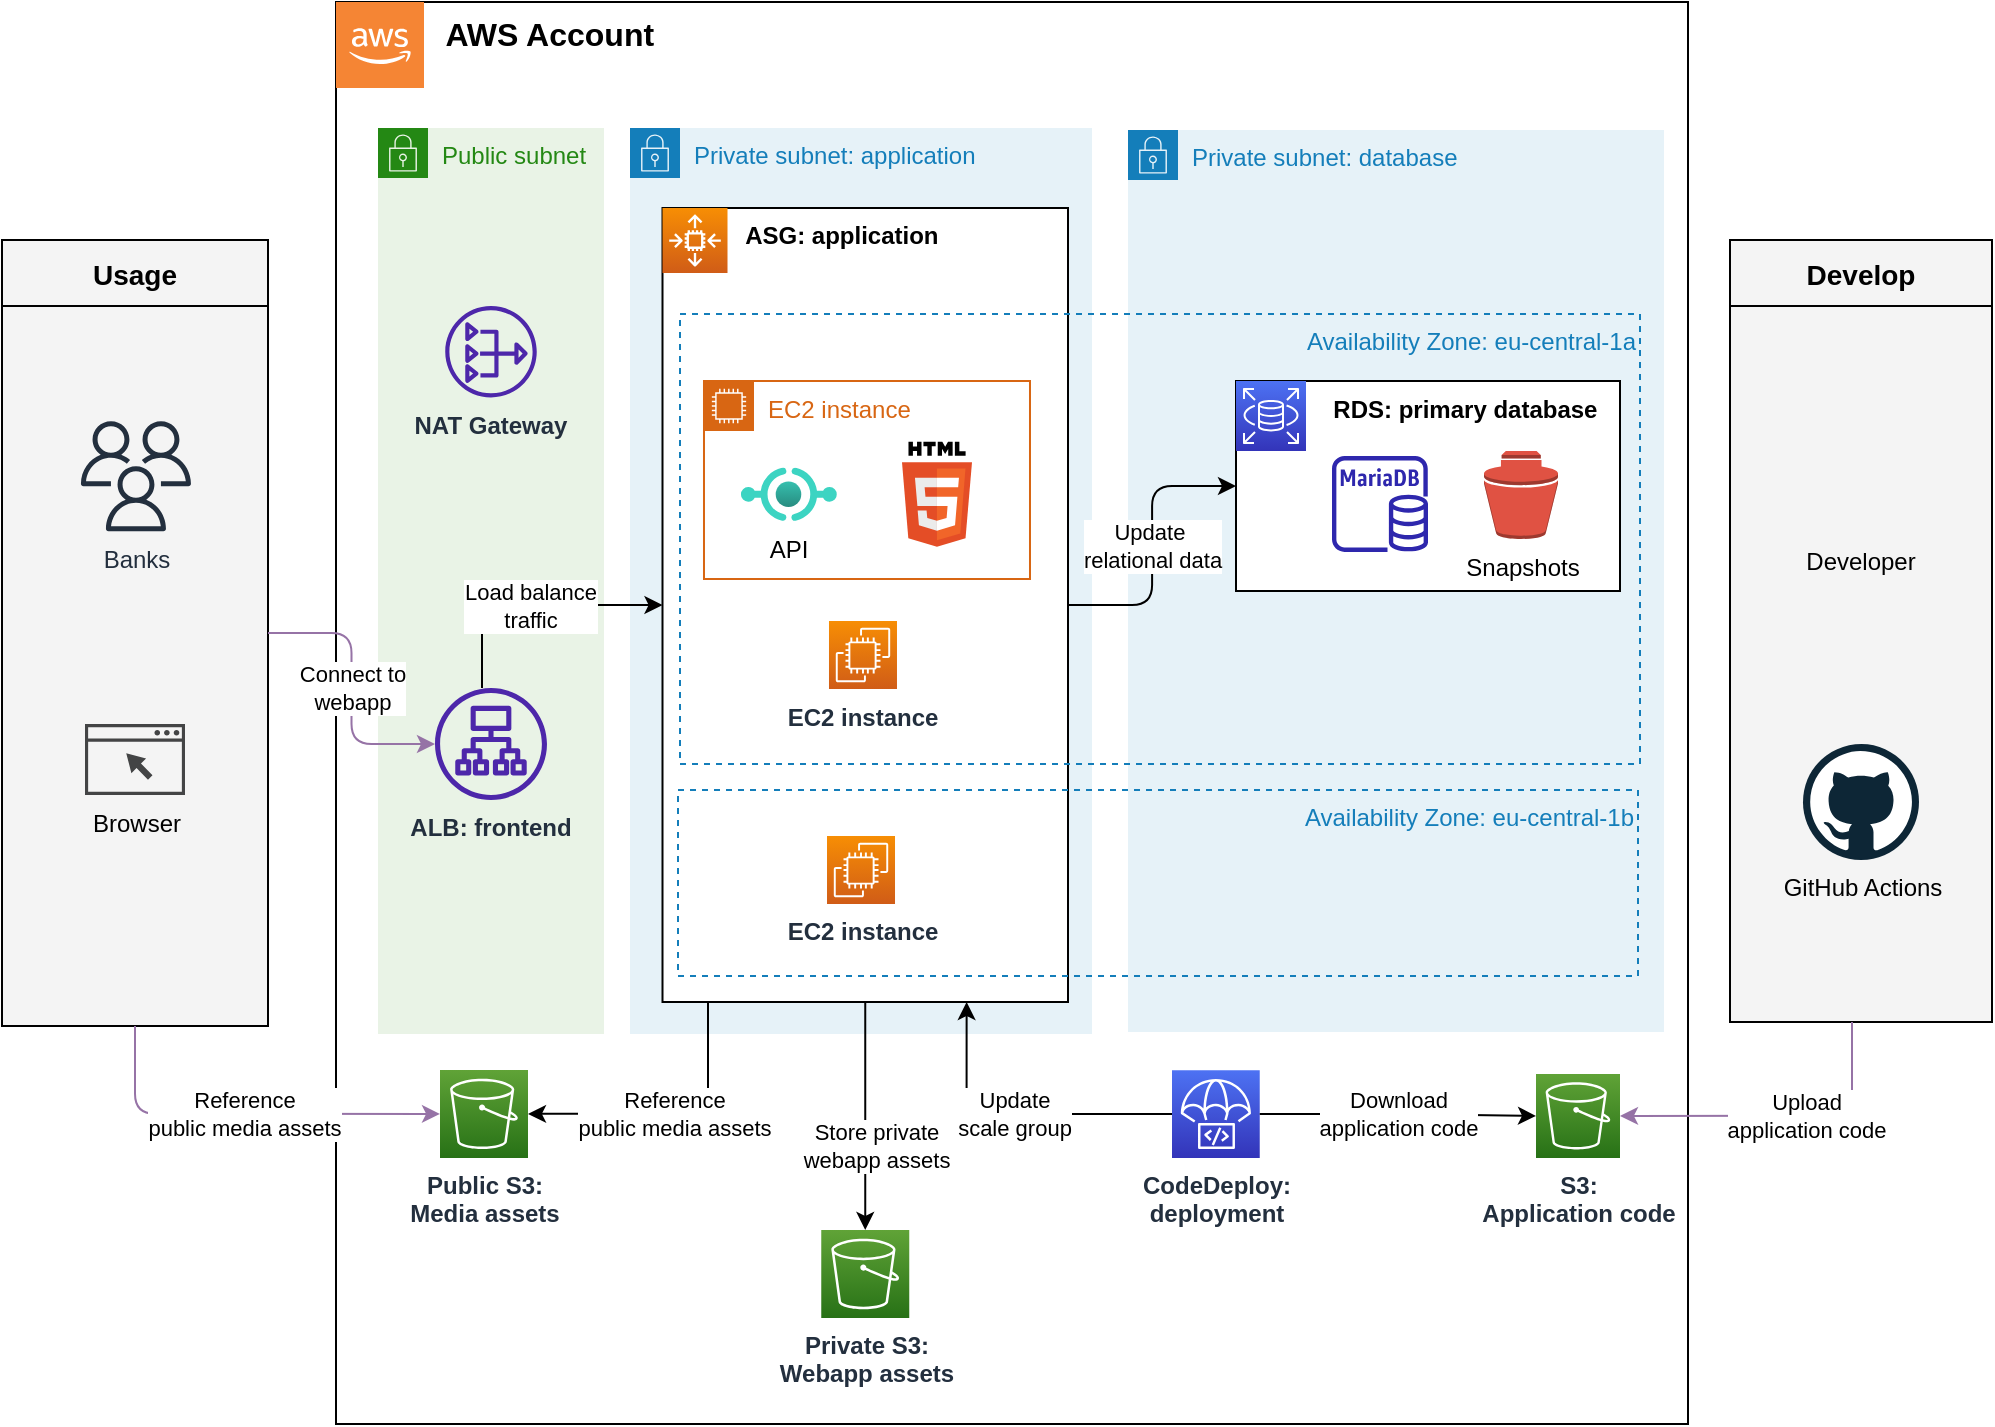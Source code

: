 <mxfile version="24.8.4">
  <diagram id="Ht1M8jgEwFfnCIfOTk4-" name="Page-1">
    <mxGraphModel dx="1434" dy="795" grid="0" gridSize="10" guides="1" tooltips="1" connect="1" arrows="1" fold="1" page="1" pageScale="1" pageWidth="827" pageHeight="1169" math="0" shadow="0">
      <root>
        <mxCell id="0" />
        <mxCell id="1" parent="0" />
        <mxCell id="75" value="Availability Zone: eu-west-1" style="fillColor=none;strokeColor=#147EBA;dashed=1;verticalAlign=top;fontStyle=0;fontColor=#147EBA;align=right;" parent="1" vertex="1">
          <mxGeometry x="496" y="225.5" width="480" height="226.5" as="geometry" />
        </mxCell>
        <mxCell id="jZVaUwOg5UY3L9NAnvdq-59" value="Usage" style="swimlane;fontSize=14;align=center;swimlaneFillColor=#f4f4f4;fillColor=#f4f4f4;startSize=33;container=1;pointerEvents=0;collapsible=0;recursiveResize=0;flipH=0;" parent="1" vertex="1">
          <mxGeometry x="158" y="185" width="133" height="393" as="geometry" />
        </mxCell>
        <mxCell id="jZVaUwOg5UY3L9NAnvdq-88" value="Banks" style="outlineConnect=0;fontColor=#232F3E;gradientColor=none;fillColor=#232F3E;strokeColor=none;dashed=0;verticalLabelPosition=bottom;verticalAlign=top;align=center;html=1;fontSize=12;fontStyle=0;aspect=fixed;pointerEvents=1;shape=mxgraph.aws4.users;labelBackgroundColor=none;flipH=0;" parent="jZVaUwOg5UY3L9NAnvdq-59" vertex="1">
          <mxGeometry x="39.47" y="90.67" width="55" height="55" as="geometry" />
        </mxCell>
        <mxCell id="145" value="Browser" style="sketch=0;pointerEvents=1;shadow=0;dashed=0;html=1;strokeColor=none;fillColor=#434445;aspect=fixed;labelPosition=center;verticalLabelPosition=bottom;verticalAlign=top;align=center;outlineConnect=0;shape=mxgraph.vvd.web_browser;" parent="jZVaUwOg5UY3L9NAnvdq-59" vertex="1">
          <mxGeometry x="41.5" y="242" width="50" height="35.5" as="geometry" />
        </mxCell>
        <mxCell id="xhr_TZZTxCjoBMvcMktU-22" value="&lt;b&gt;&lt;font style=&quot;font-size: 16px;&quot;&gt;&amp;nbsp; &amp;nbsp; &amp;nbsp; &amp;nbsp; &amp;nbsp; &amp;nbsp; AWS Account&lt;/font&gt;&lt;/b&gt;" style="rounded=0;whiteSpace=wrap;html=1;fontSize=12;align=left;labelPosition=center;verticalLabelPosition=middle;verticalAlign=top;" parent="1" vertex="1">
          <mxGeometry x="325" y="66" width="676" height="711" as="geometry" />
        </mxCell>
        <mxCell id="49" value="" style="outlineConnect=0;dashed=0;verticalLabelPosition=bottom;verticalAlign=top;align=center;html=1;shape=mxgraph.aws3.cloud_2;fillColor=#F58534;gradientColor=none;" parent="1" vertex="1">
          <mxGeometry x="325" y="66" width="44" height="43" as="geometry" />
        </mxCell>
        <mxCell id="57" value="Private subnet: database" style="points=[[0,0],[0.25,0],[0.5,0],[0.75,0],[1,0],[1,0.25],[1,0.5],[1,0.75],[1,1],[0.75,1],[0.5,1],[0.25,1],[0,1],[0,0.75],[0,0.5],[0,0.25]];outlineConnect=0;gradientColor=none;html=1;whiteSpace=wrap;fontSize=12;fontStyle=0;container=1;pointerEvents=0;collapsible=0;recursiveResize=0;shape=mxgraph.aws4.group;grIcon=mxgraph.aws4.group_security_group;grStroke=0;strokeColor=#147EBA;fillColor=#E6F2F8;verticalAlign=top;align=left;spacingLeft=30;fontColor=#147EBA;dashed=0;" parent="1" vertex="1">
          <mxGeometry x="721" y="130" width="268" height="451" as="geometry" />
        </mxCell>
        <mxCell id="56" value="Public subnet" style="points=[[0,0],[0.25,0],[0.5,0],[0.75,0],[1,0],[1,0.25],[1,0.5],[1,0.75],[1,1],[0.75,1],[0.5,1],[0.25,1],[0,1],[0,0.75],[0,0.5],[0,0.25]];outlineConnect=0;gradientColor=none;html=1;whiteSpace=wrap;fontSize=12;fontStyle=0;container=1;pointerEvents=0;collapsible=0;recursiveResize=0;shape=mxgraph.aws4.group;grIcon=mxgraph.aws4.group_security_group;grStroke=0;strokeColor=#248814;fillColor=#E9F3E6;verticalAlign=top;align=left;spacingLeft=30;fontColor=#248814;dashed=0;" parent="1" vertex="1">
          <mxGeometry x="346" y="129" width="113" height="453" as="geometry" />
        </mxCell>
        <mxCell id="118" value="NAT Gateway" style="sketch=0;outlineConnect=0;fontColor=#232F3E;gradientColor=none;fillColor=#4D27AA;strokeColor=none;dashed=0;verticalLabelPosition=bottom;verticalAlign=top;align=center;html=1;fontSize=12;fontStyle=1;aspect=fixed;pointerEvents=1;shape=mxgraph.aws4.nat_gateway;labelBackgroundColor=none;" parent="56" vertex="1">
          <mxGeometry x="33.62" y="89" width="45.75" height="45.75" as="geometry" />
        </mxCell>
        <mxCell id="76" value="Private subnet: application" style="points=[[0,0],[0.25,0],[0.5,0],[0.75,0],[1,0],[1,0.25],[1,0.5],[1,0.75],[1,1],[0.75,1],[0.5,1],[0.25,1],[0,1],[0,0.75],[0,0.5],[0,0.25]];outlineConnect=0;gradientColor=none;html=1;whiteSpace=wrap;fontSize=12;fontStyle=0;container=1;pointerEvents=0;collapsible=0;recursiveResize=0;shape=mxgraph.aws4.group;grIcon=mxgraph.aws4.group_security_group;grStroke=0;strokeColor=#147EBA;fillColor=#E6F2F8;verticalAlign=top;align=left;spacingLeft=30;fontColor=#147EBA;dashed=0;" parent="1" vertex="1">
          <mxGeometry x="472" y="129" width="231" height="453" as="geometry" />
        </mxCell>
        <mxCell id="134" value="Store private&lt;br&gt;webapp assets" style="edgeStyle=orthogonalEdgeStyle;html=1;exitX=0.5;exitY=1;exitDx=0;exitDy=0;entryX=0.5;entryY=0;entryDx=0;entryDy=0;entryPerimeter=0;" parent="1" source="amWgDP8L0s8hxHVnmz0z-9" target="133" edge="1">
          <mxGeometry x="0.26" y="5" relative="1" as="geometry">
            <mxPoint as="offset" />
            <Array as="points" />
          </mxGeometry>
        </mxCell>
        <mxCell id="amWgDP8L0s8hxHVnmz0z-9" value="&lt;b&gt;&amp;nbsp; &amp;nbsp; &amp;nbsp; &amp;nbsp; &amp;nbsp; &amp;nbsp; ASG: application&lt;/b&gt;" style="rounded=0;whiteSpace=wrap;html=1;fontSize=12;align=left;labelPosition=center;verticalLabelPosition=middle;verticalAlign=top;" parent="1" vertex="1">
          <mxGeometry x="488.25" y="169" width="202.75" height="397" as="geometry" />
        </mxCell>
        <mxCell id="47" value="" style="sketch=0;points=[[0,0,0],[0.25,0,0],[0.5,0,0],[0.75,0,0],[1,0,0],[0,1,0],[0.25,1,0],[0.5,1,0],[0.75,1,0],[1,1,0],[0,0.25,0],[0,0.5,0],[0,0.75,0],[1,0.25,0],[1,0.5,0],[1,0.75,0]];outlineConnect=0;fontColor=#232F3E;gradientColor=#F78E04;gradientDirection=north;fillColor=#D05C17;strokeColor=#ffffff;dashed=0;verticalLabelPosition=bottom;verticalAlign=top;align=center;html=1;fontSize=12;fontStyle=0;aspect=fixed;shape=mxgraph.aws4.resourceIcon;resIcon=mxgraph.aws4.auto_scaling2;" parent="1" vertex="1">
          <mxGeometry x="488.25" y="169" width="32.504" height="32.504" as="geometry" />
        </mxCell>
        <mxCell id="100" value="Availability Zone: eu-central-1a" style="fillColor=none;strokeColor=#147EBA;dashed=1;verticalAlign=top;fontStyle=0;fontColor=#147EBA;align=right;" parent="1" vertex="1">
          <mxGeometry x="497" y="222" width="480" height="225" as="geometry" />
        </mxCell>
        <mxCell id="74" value="EC2 instance" style="sketch=0;points=[[0,0,0],[0.25,0,0],[0.5,0,0],[0.75,0,0],[1,0,0],[0,1,0],[0.25,1,0],[0.5,1,0],[0.75,1,0],[1,1,0],[0,0.25,0],[0,0.5,0],[0,0.75,0],[1,0.25,0],[1,0.5,0],[1,0.75,0]];outlineConnect=0;fontColor=#232F3E;gradientColor=#F78E04;gradientDirection=north;fillColor=#D05C17;strokeColor=#ffffff;dashed=0;verticalLabelPosition=bottom;verticalAlign=top;align=center;html=1;fontSize=12;fontStyle=1;aspect=fixed;shape=mxgraph.aws4.resourceIcon;resIcon=mxgraph.aws4.ec2;" parent="1" vertex="1">
          <mxGeometry x="570.505" y="483" width="34" height="34" as="geometry" />
        </mxCell>
        <mxCell id="93" value="Availability Zone: eu-central-1b" style="fillColor=none;strokeColor=#147EBA;dashed=1;verticalAlign=top;fontStyle=0;fontColor=#147EBA;align=right;" parent="1" vertex="1">
          <mxGeometry x="496" y="460" width="480" height="93" as="geometry" />
        </mxCell>
        <mxCell id="129" value="Reference &lt;br&gt;public media assets" style="edgeStyle=orthogonalEdgeStyle;html=1;entryX=1;entryY=0.5;entryDx=0;entryDy=0;entryPerimeter=0;" parent="1" source="amWgDP8L0s8hxHVnmz0z-9" target="61" edge="1">
          <mxGeometry relative="1" as="geometry">
            <Array as="points">
              <mxPoint x="511" y="622" />
            </Array>
          </mxGeometry>
        </mxCell>
        <mxCell id="61" value="Public S3: &lt;br&gt;Media assets" style="sketch=0;points=[[0,0,0],[0.25,0,0],[0.5,0,0],[0.75,0,0],[1,0,0],[0,1,0],[0.25,1,0],[0.5,1,0],[0.75,1,0],[1,1,0],[0,0.25,0],[0,0.5,0],[0,0.75,0],[1,0.25,0],[1,0.5,0],[1,0.75,0]];outlineConnect=0;fontColor=#232F3E;gradientColor=#60A337;gradientDirection=north;fillColor=#277116;strokeColor=#ffffff;dashed=0;verticalLabelPosition=bottom;verticalAlign=top;align=center;html=1;fontSize=12;fontStyle=1;aspect=fixed;shape=mxgraph.aws4.resourceIcon;resIcon=mxgraph.aws4.s3;" parent="1" vertex="1">
          <mxGeometry x="377" y="599.94" width="44" height="44" as="geometry" />
        </mxCell>
        <mxCell id="101" value="Develop" style="swimlane;fontSize=14;align=center;swimlaneFillColor=#f4f4f4;fillColor=#f4f4f4;startSize=33;container=1;pointerEvents=0;collapsible=0;recursiveResize=0;flipH=0;" parent="1" vertex="1">
          <mxGeometry x="1022" y="185" width="131" height="391" as="geometry" />
        </mxCell>
        <mxCell id="105" value="Developer" style="shape=image;verticalLabelPosition=bottom;labelBackgroundColor=none;verticalAlign=top;aspect=fixed;imageAspect=0;image=https://cdn-icons-png.flaticon.com/512/7141/7141724.png;" parent="101" vertex="1">
          <mxGeometry x="34.5" y="85" width="62" height="62" as="geometry" />
        </mxCell>
        <mxCell id="150" value="GitHub Actions" style="dashed=0;outlineConnect=0;html=1;align=center;labelPosition=center;verticalLabelPosition=bottom;verticalAlign=top;shape=mxgraph.weblogos.github" parent="101" vertex="1">
          <mxGeometry x="36.5" y="252" width="58" height="58" as="geometry" />
        </mxCell>
        <mxCell id="108" value="S3: &lt;br&gt;Application code" style="sketch=0;points=[[0,0,0],[0.25,0,0],[0.5,0,0],[0.75,0,0],[1,0,0],[0,1,0],[0.25,1,0],[0.5,1,0],[0.75,1,0],[1,1,0],[0,0.25,0],[0,0.5,0],[0,0.75,0],[1,0.25,0],[1,0.5,0],[1,0.75,0]];outlineConnect=0;fontColor=#232F3E;gradientColor=#60A337;gradientDirection=north;fillColor=#277116;strokeColor=#ffffff;dashed=0;verticalLabelPosition=bottom;verticalAlign=top;align=center;html=1;fontSize=12;fontStyle=1;aspect=fixed;shape=mxgraph.aws4.resourceIcon;resIcon=mxgraph.aws4.s3;" parent="1" vertex="1">
          <mxGeometry x="925" y="601.94" width="42" height="42" as="geometry" />
        </mxCell>
        <mxCell id="138" value="Update &lt;br&gt;scale group" style="edgeStyle=orthogonalEdgeStyle;html=1;entryX=0.75;entryY=1;entryDx=0;entryDy=0;" parent="1" source="127" target="amWgDP8L0s8hxHVnmz0z-9" edge="1">
          <mxGeometry relative="1" as="geometry" />
        </mxCell>
        <mxCell id="127" value="CodeDeploy:&lt;br&gt;deployment" style="sketch=0;points=[[0,0,0],[0.25,0,0],[0.5,0,0],[0.75,0,0],[1,0,0],[0,1,0],[0.25,1,0],[0.5,1,0],[0.75,1,0],[1,1,0],[0,0.25,0],[0,0.5,0],[0,0.75,0],[1,0.25,0],[1,0.5,0],[1,0.75,0]];outlineConnect=0;fontColor=#232F3E;gradientColor=#4D72F3;gradientDirection=north;fillColor=#3334B9;strokeColor=#ffffff;dashed=0;verticalLabelPosition=bottom;verticalAlign=top;align=center;html=1;fontSize=12;fontStyle=1;aspect=fixed;shape=mxgraph.aws4.resourceIcon;resIcon=mxgraph.aws4.codedeploy;" parent="1" vertex="1">
          <mxGeometry x="743" y="600.07" width="43.87" height="43.87" as="geometry" />
        </mxCell>
        <mxCell id="zCEpwKhRMvI5BPzDDLz1-128" value="Upload &lt;br&gt;application code" style="edgeStyle=orthogonalEdgeStyle;rounded=0;orthogonalLoop=1;jettySize=auto;html=1;entryX=1;entryY=0.5;entryDx=0;entryDy=0;entryPerimeter=0;fillColor=#e1d5e7;strokeColor=#9673a6;" parent="1" source="101" target="108" edge="1">
          <mxGeometry x="-0.14" relative="1" as="geometry">
            <Array as="points">
              <mxPoint x="1083" y="622" />
            </Array>
            <mxPoint as="offset" />
          </mxGeometry>
        </mxCell>
        <mxCell id="zCEpwKhRMvI5BPzDDLz1-129" value="Download&lt;br&gt;application code" style="edgeStyle=orthogonalEdgeStyle;rounded=0;orthogonalLoop=1;jettySize=auto;html=1;entryX=0;entryY=0.5;entryDx=0;entryDy=0;entryPerimeter=0;" parent="1" source="127" target="108" edge="1">
          <mxGeometry relative="1" as="geometry" />
        </mxCell>
        <mxCell id="98" value="Update&amp;nbsp;&lt;div&gt;relational data&lt;/div&gt;" style="edgeStyle=orthogonalEdgeStyle;html=1;entryX=0;entryY=0.5;entryDx=0;entryDy=0;" parent="1" source="amWgDP8L0s8hxHVnmz0z-9" target="xhr_TZZTxCjoBMvcMktU-70" edge="1">
          <mxGeometry relative="1" as="geometry" />
        </mxCell>
        <mxCell id="65" value="EC2 instance" style="sketch=0;points=[[0,0,0],[0.25,0,0],[0.5,0,0],[0.75,0,0],[1,0,0],[0,1,0],[0.25,1,0],[0.5,1,0],[0.75,1,0],[1,1,0],[0,0.25,0],[0,0.5,0],[0,0.75,0],[1,0.25,0],[1,0.5,0],[1,0.75,0]];outlineConnect=0;fontColor=#232F3E;gradientColor=#F78E04;gradientDirection=north;fillColor=#D05C17;strokeColor=#ffffff;dashed=0;verticalLabelPosition=bottom;verticalAlign=top;align=center;html=1;fontSize=12;fontStyle=1;aspect=fixed;shape=mxgraph.aws4.resourceIcon;resIcon=mxgraph.aws4.ec2;" parent="1" vertex="1">
          <mxGeometry x="571.495" y="375.5" width="34" height="34" as="geometry" />
        </mxCell>
        <mxCell id="88" value="" style="group" parent="1" vertex="1" connectable="0">
          <mxGeometry x="775" y="255.5" width="192" height="105" as="geometry" />
        </mxCell>
        <mxCell id="xhr_TZZTxCjoBMvcMktU-70" value="&lt;b&gt;&amp;nbsp; &amp;nbsp; &amp;nbsp; &amp;nbsp; &amp;nbsp; &amp;nbsp; &amp;nbsp; RDS: primary database&lt;/b&gt;" style="rounded=0;whiteSpace=wrap;html=1;fontSize=12;align=left;labelPosition=center;verticalLabelPosition=middle;verticalAlign=top;" parent="88" vertex="1">
          <mxGeometry width="192" height="105" as="geometry" />
        </mxCell>
        <mxCell id="51" value="" style="sketch=0;outlineConnect=0;fontColor=#232F3E;gradientColor=none;fillColor=#2E27AD;strokeColor=none;dashed=0;verticalLabelPosition=bottom;verticalAlign=top;align=center;html=1;fontSize=12;fontStyle=0;aspect=fixed;pointerEvents=1;shape=mxgraph.aws4.rds_mariadb_instance;" parent="88" vertex="1">
          <mxGeometry x="48" y="37.5" width="48" height="48" as="geometry" />
        </mxCell>
        <mxCell id="50" value="" style="sketch=0;points=[[0,0,0],[0.25,0,0],[0.5,0,0],[0.75,0,0],[1,0,0],[0,1,0],[0.25,1,0],[0.5,1,0],[0.75,1,0],[1,1,0],[0,0.25,0],[0,0.5,0],[0,0.75,0],[1,0.25,0],[1,0.5,0],[1,0.75,0]];outlineConnect=0;fontColor=#232F3E;gradientColor=#4D72F3;gradientDirection=north;fillColor=#3334B9;strokeColor=#ffffff;dashed=0;verticalLabelPosition=bottom;verticalAlign=top;align=center;html=1;fontSize=12;fontStyle=0;aspect=fixed;shape=mxgraph.aws4.resourceIcon;resIcon=mxgraph.aws4.rds;" parent="88" vertex="1">
          <mxGeometry width="35" height="35" as="geometry" />
        </mxCell>
        <mxCell id="110" value="Snapshots" style="outlineConnect=0;dashed=0;verticalLabelPosition=bottom;verticalAlign=top;align=center;html=1;shape=mxgraph.aws3.snapshot;fillColor=#E05243;gradientColor=none;labelBackgroundColor=none;" parent="88" vertex="1">
          <mxGeometry x="124" y="35" width="37" height="44" as="geometry" />
        </mxCell>
        <mxCell id="62" value="EC2 instance" style="points=[[0,0],[0.25,0],[0.5,0],[0.75,0],[1,0],[1,0.25],[1,0.5],[1,0.75],[1,1],[0.75,1],[0.5,1],[0.25,1],[0,1],[0,0.75],[0,0.5],[0,0.25]];outlineConnect=0;gradientColor=none;html=1;whiteSpace=wrap;fontSize=12;fontStyle=0;container=1;pointerEvents=0;collapsible=0;recursiveResize=0;shape=mxgraph.aws4.group;grIcon=mxgraph.aws4.group_ec2_instance_contents;strokeColor=#D86613;fillColor=none;verticalAlign=top;align=left;spacingLeft=30;fontColor=#D86613;dashed=0;" parent="1" vertex="1">
          <mxGeometry x="508.995" y="255.5" width="163" height="99" as="geometry" />
        </mxCell>
        <mxCell id="63" value="" style="group" parent="1" vertex="1" connectable="0">
          <mxGeometry x="527.46" y="298.7" width="122.07" height="39.65" as="geometry" />
        </mxCell>
        <mxCell id="xhr_TZZTxCjoBMvcMktU-34" value="API" style="image;aspect=fixed;html=1;points=[];align=center;fontSize=12;image=img/lib/azure2/other/API_Proxy.svg;" parent="63" vertex="1">
          <mxGeometry width="47.97" height="26.8" as="geometry" />
        </mxCell>
        <mxCell id="WPVQv03u3LGrjzoqEgUz-150" value="" style="dashed=0;outlineConnect=0;html=1;align=center;labelPosition=center;verticalLabelPosition=bottom;verticalAlign=top;shape=mxgraph.weblogos.html5" parent="63" vertex="1">
          <mxGeometry x="80.54" y="-12.85" width="35" height="52.5" as="geometry" />
        </mxCell>
        <mxCell id="132" value="Load balance&lt;br&gt;traffic" style="edgeStyle=orthogonalEdgeStyle;html=1;entryX=0;entryY=0.5;entryDx=0;entryDy=0;" parent="1" source="66" target="amWgDP8L0s8hxHVnmz0z-9" edge="1">
          <mxGeometry relative="1" as="geometry">
            <Array as="points">
              <mxPoint x="398" y="367" />
            </Array>
          </mxGeometry>
        </mxCell>
        <mxCell id="66" value="ALB: frontend" style="sketch=0;outlineConnect=0;fontColor=#232F3E;gradientColor=none;fillColor=#4D27AA;strokeColor=none;dashed=0;verticalLabelPosition=bottom;verticalAlign=top;align=center;html=1;fontSize=12;fontStyle=1;aspect=fixed;pointerEvents=1;shape=mxgraph.aws4.application_load_balancer;" parent="1" vertex="1">
          <mxGeometry x="374.495" y="409" width="56" height="56" as="geometry" />
        </mxCell>
        <mxCell id="131" value="Connect to &lt;br&gt;webapp" style="edgeStyle=orthogonalEdgeStyle;html=1;fillColor=#e1d5e7;strokeColor=#9673a6;" parent="1" source="jZVaUwOg5UY3L9NAnvdq-59" target="66" edge="1">
          <mxGeometry relative="1" as="geometry">
            <Array as="points" />
          </mxGeometry>
        </mxCell>
        <mxCell id="133" value="Private S3: &lt;br&gt;Webapp assets" style="sketch=0;points=[[0,0,0],[0.25,0,0],[0.5,0,0],[0.75,0,0],[1,0,0],[0,1,0],[0.25,1,0],[0.5,1,0],[0.75,1,0],[1,1,0],[0,0.25,0],[0,0.5,0],[0,0.75,0],[1,0.25,0],[1,0.5,0],[1,0.75,0]];outlineConnect=0;fontColor=#232F3E;gradientColor=#60A337;gradientDirection=north;fillColor=#277116;strokeColor=#ffffff;dashed=0;verticalLabelPosition=bottom;verticalAlign=top;align=center;html=1;fontSize=12;fontStyle=1;aspect=fixed;shape=mxgraph.aws4.resourceIcon;resIcon=mxgraph.aws4.s3;" parent="1" vertex="1">
          <mxGeometry x="567.63" y="680" width="44" height="44" as="geometry" />
        </mxCell>
        <mxCell id="135" value="Reference &lt;br&gt;public media assets" style="edgeStyle=orthogonalEdgeStyle;html=1;entryX=0;entryY=0.5;entryDx=0;entryDy=0;entryPerimeter=0;fillColor=#e1d5e7;strokeColor=#9673a6;" parent="1" source="jZVaUwOg5UY3L9NAnvdq-59" target="61" edge="1">
          <mxGeometry relative="1" as="geometry">
            <Array as="points">
              <mxPoint x="225" y="622" />
            </Array>
          </mxGeometry>
        </mxCell>
      </root>
    </mxGraphModel>
  </diagram>
</mxfile>
